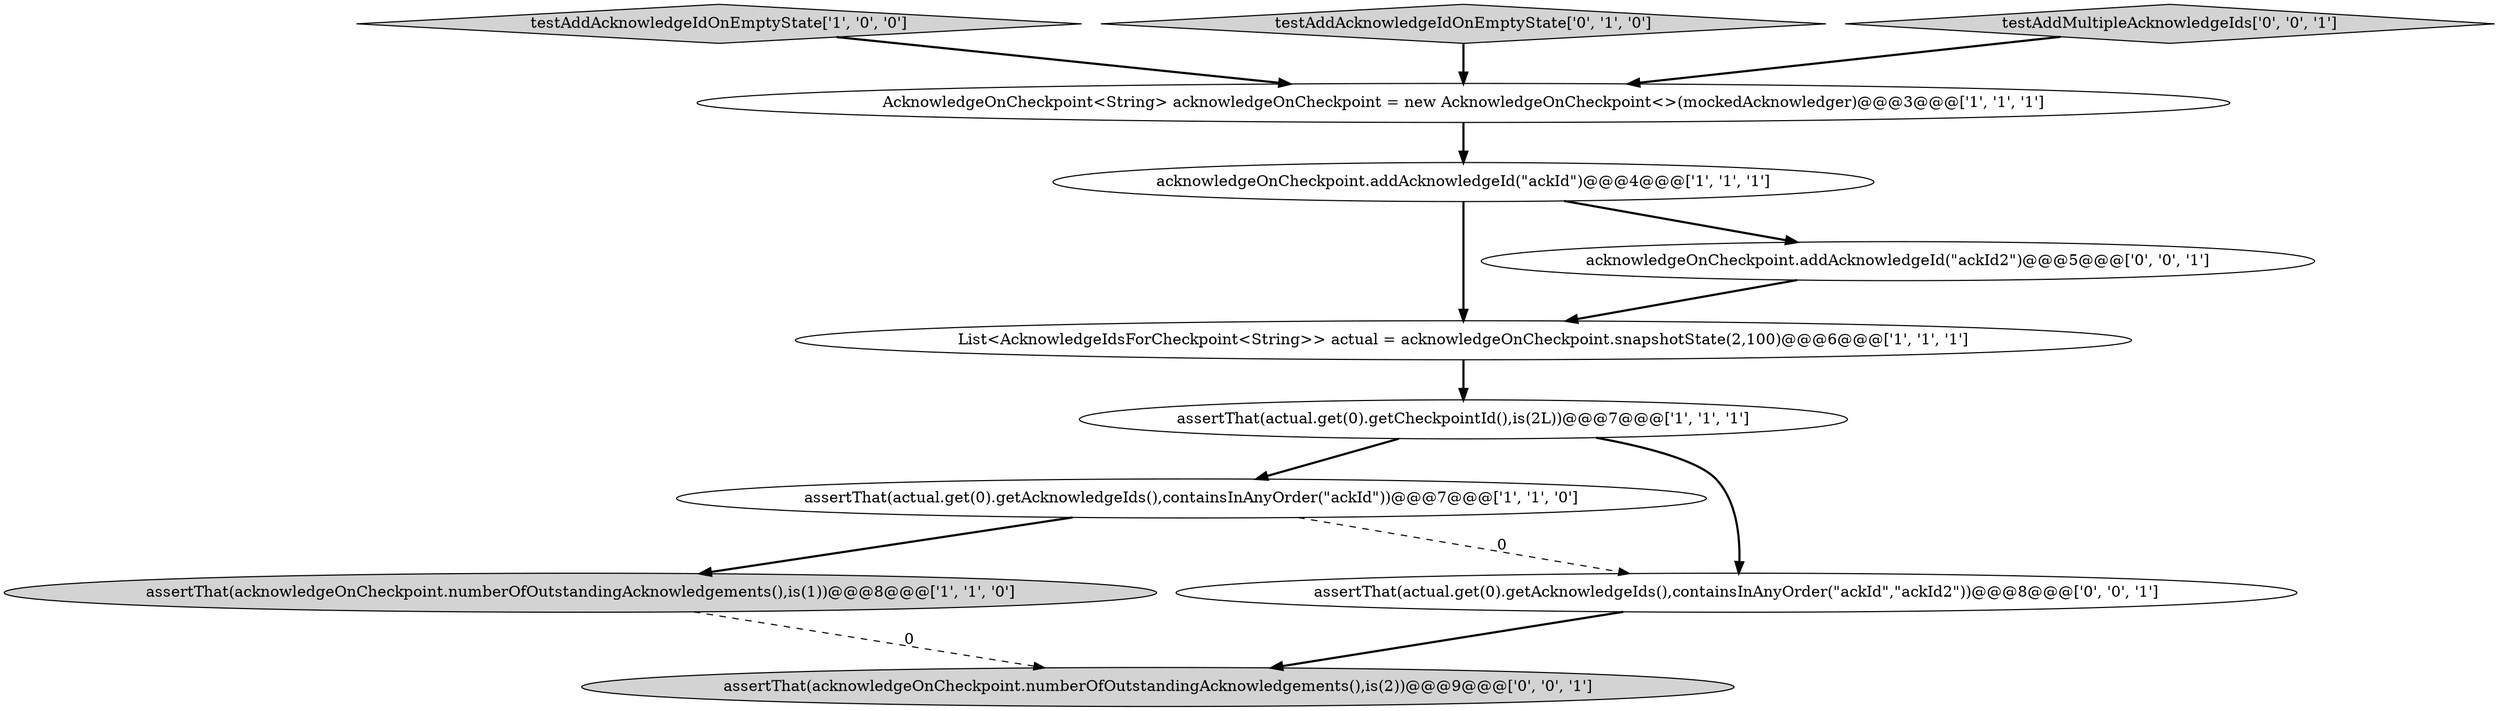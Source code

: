 digraph {
6 [style = filled, label = "testAddAcknowledgeIdOnEmptyState['1', '0', '0']", fillcolor = lightgray, shape = diamond image = "AAA0AAABBB1BBB"];
0 [style = filled, label = "assertThat(actual.get(0).getAcknowledgeIds(),containsInAnyOrder(\"ackId\"))@@@7@@@['1', '1', '0']", fillcolor = white, shape = ellipse image = "AAA0AAABBB1BBB"];
3 [style = filled, label = "assertThat(acknowledgeOnCheckpoint.numberOfOutstandingAcknowledgements(),is(1))@@@8@@@['1', '1', '0']", fillcolor = lightgray, shape = ellipse image = "AAA0AAABBB1BBB"];
10 [style = filled, label = "assertThat(actual.get(0).getAcknowledgeIds(),containsInAnyOrder(\"ackId\",\"ackId2\"))@@@8@@@['0', '0', '1']", fillcolor = white, shape = ellipse image = "AAA0AAABBB3BBB"];
2 [style = filled, label = "List<AcknowledgeIdsForCheckpoint<String>> actual = acknowledgeOnCheckpoint.snapshotState(2,100)@@@6@@@['1', '1', '1']", fillcolor = white, shape = ellipse image = "AAA0AAABBB1BBB"];
9 [style = filled, label = "acknowledgeOnCheckpoint.addAcknowledgeId(\"ackId2\")@@@5@@@['0', '0', '1']", fillcolor = white, shape = ellipse image = "AAA0AAABBB3BBB"];
1 [style = filled, label = "assertThat(actual.get(0).getCheckpointId(),is(2L))@@@7@@@['1', '1', '1']", fillcolor = white, shape = ellipse image = "AAA0AAABBB1BBB"];
11 [style = filled, label = "assertThat(acknowledgeOnCheckpoint.numberOfOutstandingAcknowledgements(),is(2))@@@9@@@['0', '0', '1']", fillcolor = lightgray, shape = ellipse image = "AAA0AAABBB3BBB"];
4 [style = filled, label = "acknowledgeOnCheckpoint.addAcknowledgeId(\"ackId\")@@@4@@@['1', '1', '1']", fillcolor = white, shape = ellipse image = "AAA0AAABBB1BBB"];
5 [style = filled, label = "AcknowledgeOnCheckpoint<String> acknowledgeOnCheckpoint = new AcknowledgeOnCheckpoint<>(mockedAcknowledger)@@@3@@@['1', '1', '1']", fillcolor = white, shape = ellipse image = "AAA0AAABBB1BBB"];
7 [style = filled, label = "testAddAcknowledgeIdOnEmptyState['0', '1', '0']", fillcolor = lightgray, shape = diamond image = "AAA0AAABBB2BBB"];
8 [style = filled, label = "testAddMultipleAcknowledgeIds['0', '0', '1']", fillcolor = lightgray, shape = diamond image = "AAA0AAABBB3BBB"];
0->3 [style = bold, label=""];
4->9 [style = bold, label=""];
6->5 [style = bold, label=""];
7->5 [style = bold, label=""];
4->2 [style = bold, label=""];
1->0 [style = bold, label=""];
3->11 [style = dashed, label="0"];
8->5 [style = bold, label=""];
1->10 [style = bold, label=""];
9->2 [style = bold, label=""];
2->1 [style = bold, label=""];
0->10 [style = dashed, label="0"];
5->4 [style = bold, label=""];
10->11 [style = bold, label=""];
}
